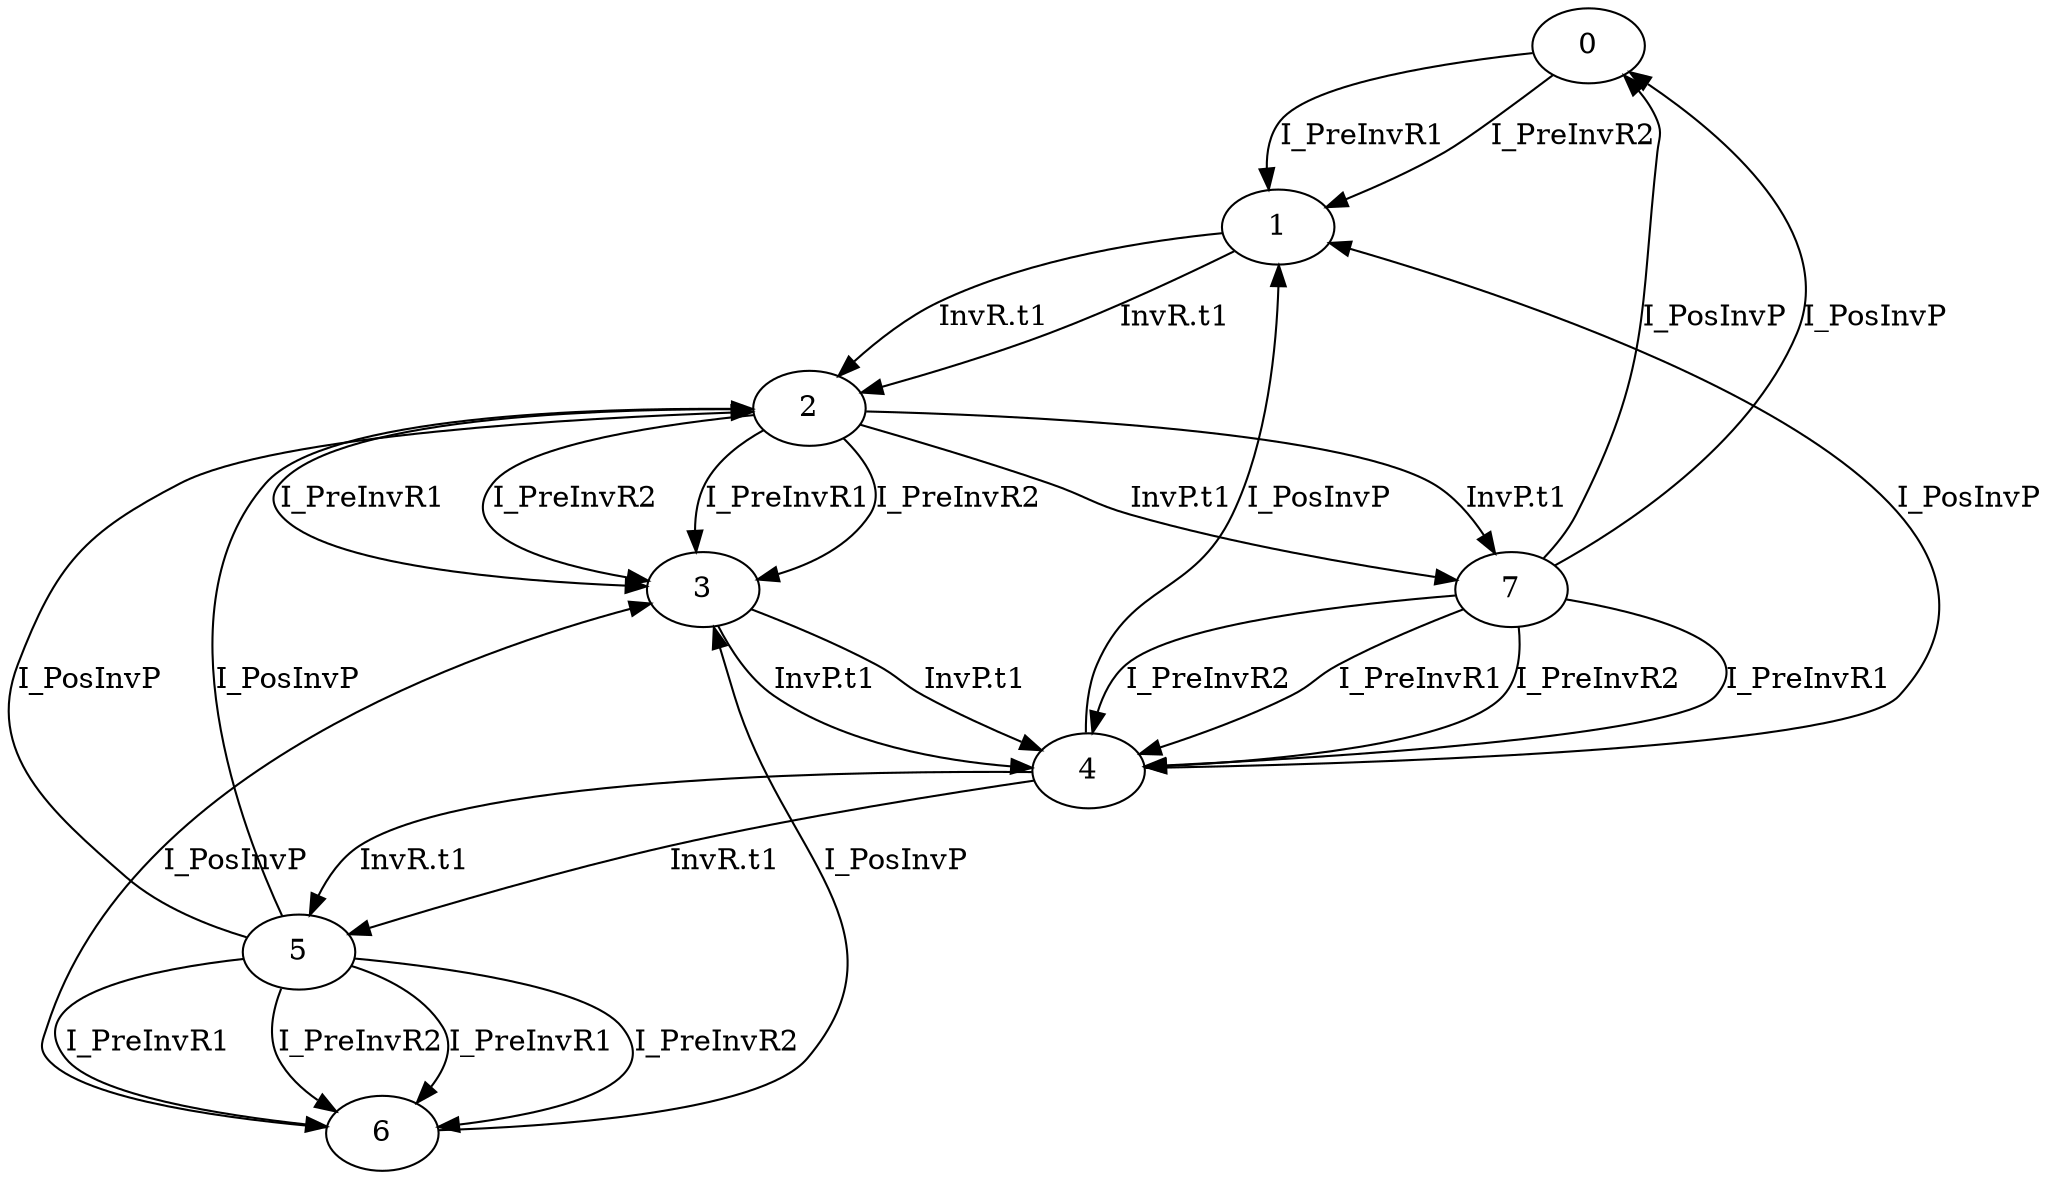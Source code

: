 digraph P1 {
0 -> 1 [ label="I_PreInvR1" ];
1 -> 2 [ label="InvR.t1" ];
2 -> 3 [ label="I_PreInvR1" ];
3 -> 4 [ label="InvP.t1" ];
4 -> 5 [ label="InvR.t1" ];
5 -> 6 [ label="I_PreInvR1" ];
6 -> 3 [ label="I_PosInvP" ];
5 -> 6 [ label="I_PreInvR2" ];
5 -> 2 [ label="I_PosInvP" ];
4 -> 1 [ label="I_PosInvP" ];
2 -> 3 [ label="I_PreInvR2" ];
2 -> 7 [ label="InvP.t1" ];
7 -> 4 [ label="I_PreInvR1" ];
7 -> 4 [ label="I_PreInvR2" ];
7 -> 0 [ label="I_PosInvP" ];
0 -> 1 [ label="I_PreInvR2" ];
1 -> 2 [ label="InvR.t1" ];
2 -> 3 [ label="I_PreInvR1" ];
3 -> 4 [ label="InvP.t1" ];
4 -> 5 [ label="InvR.t1" ];
5 -> 6 [ label="I_PreInvR1" ];
6 -> 3 [ label="I_PosInvP" ];
5 -> 6 [ label="I_PreInvR2" ];
5 -> 2 [ label="I_PosInvP" ];
4 -> 1 [ label="I_PosInvP" ];
2 -> 3 [ label="I_PreInvR2" ];
2 -> 7 [ label="InvP.t1" ];
7 -> 4 [ label="I_PreInvR1" ];
7 -> 4 [ label="I_PreInvR2" ];
7 -> 0 [ label="I_PosInvP" ];
}
